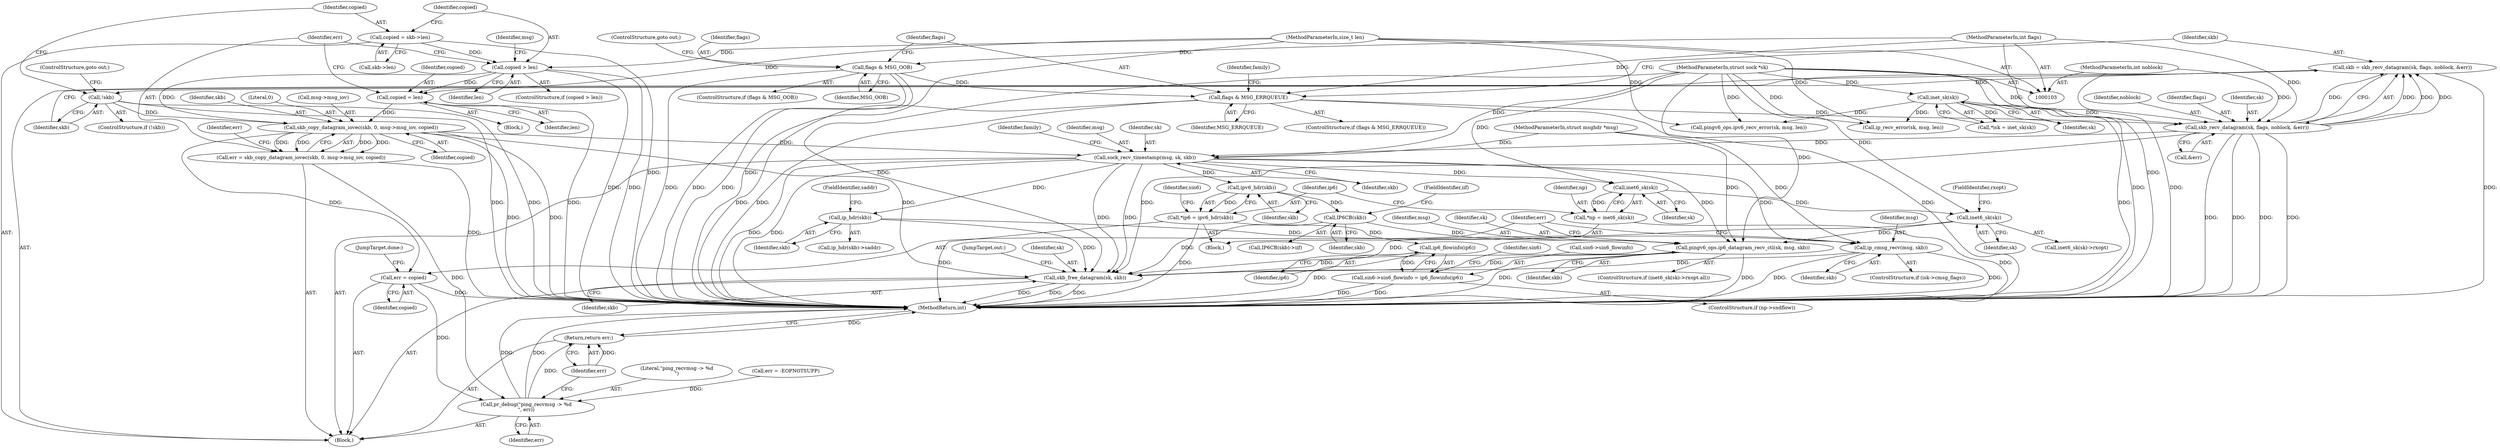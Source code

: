 digraph "0_linux_cf970c002d270c36202bd5b9c2804d3097a52da0@API" {
"1000199" [label="(Call,skb_copy_datagram_iovec(skb, 0, msg->msg_iov, copied))"];
"1000176" [label="(Call,!skb)"];
"1000167" [label="(Call,skb = skb_recv_datagram(sk, flags, noblock, &err))"];
"1000169" [label="(Call,skb_recv_datagram(sk, flags, noblock, &err))"];
"1000115" [label="(Call,inet_sk(sk))"];
"1000105" [label="(MethodParameterIn,struct sock *sk)"];
"1000142" [label="(Call,flags & MSG_ERRQUEUE)"];
"1000137" [label="(Call,flags & MSG_OOB)"];
"1000109" [label="(MethodParameterIn,int flags)"];
"1000108" [label="(MethodParameterIn,int noblock)"];
"1000185" [label="(Call,copied > len)"];
"1000179" [label="(Call,copied = skb->len)"];
"1000107" [label="(MethodParameterIn,size_t len)"];
"1000194" [label="(Call,copied = len)"];
"1000197" [label="(Call,err = skb_copy_datagram_iovec(skb, 0, msg->msg_iov, copied))"];
"1000365" [label="(Call,pr_debug(\"ping_recvmsg -> %d\n\", err))"];
"1000368" [label="(Return,return err;)"];
"1000209" [label="(Call,sock_recv_timestamp(msg, sk, skb))"];
"1000243" [label="(Call,ip_hdr(skb))"];
"1000265" [label="(Call,ip_cmsg_recv(msg, skb))"];
"1000361" [label="(Call,skb_free_datagram(sk, skb))"];
"1000277" [label="(Call,inet6_sk(sk))"];
"1000275" [label="(Call,*np = inet6_sk(sk))"];
"1000346" [label="(Call,inet6_sk(sk))"];
"1000350" [label="(Call,pingv6_ops.ip6_datagram_recv_ctl(sk, msg, skb))"];
"1000282" [label="(Call,ipv6_hdr(skb))"];
"1000280" [label="(Call,*ip6 = ipv6_hdr(skb))"];
"1000322" [label="(Call,ip6_flowinfo(ip6))"];
"1000318" [label="(Call,sin6->sin6_flowinfo = ip6_flowinfo(ip6))"];
"1000334" [label="(Call,IP6CB(skb))"];
"1000357" [label="(Call,err = copied)"];
"1000172" [label="(Identifier,noblock)"];
"1000187" [label="(Identifier,len)"];
"1000265" [label="(Call,ip_cmsg_recv(msg, skb))"];
"1000194" [label="(Call,copied = len)"];
"1000175" [label="(ControlStructure,if (!skb))"];
"1000106" [label="(MethodParameterIn,struct msghdr *msg)"];
"1000369" [label="(Identifier,err)"];
"1000347" [label="(Identifier,sk)"];
"1000322" [label="(Call,ip6_flowinfo(ip6))"];
"1000277" [label="(Call,inet6_sk(sk))"];
"1000178" [label="(ControlStructure,goto out;)"];
"1000346" [label="(Call,inet6_sk(sk))"];
"1000108" [label="(MethodParameterIn,int noblock)"];
"1000361" [label="(Call,skb_free_datagram(sk, skb))"];
"1000144" [label="(Identifier,MSG_ERRQUEUE)"];
"1000326" [label="(Identifier,sin6)"];
"1000353" [label="(Identifier,skb)"];
"1000286" [label="(Identifier,sin6)"];
"1000111" [label="(Block,)"];
"1000282" [label="(Call,ipv6_hdr(skb))"];
"1000202" [label="(Call,msg->msg_iov)"];
"1000168" [label="(Identifier,skb)"];
"1000107" [label="(MethodParameterIn,size_t len)"];
"1000186" [label="(Identifier,copied)"];
"1000352" [label="(Identifier,msg)"];
"1000176" [label="(Call,!skb)"];
"1000148" [label="(Identifier,family)"];
"1000139" [label="(Identifier,MSG_OOB)"];
"1000343" [label="(ControlStructure,if (inet6_sk(sk)->rxopt.all))"];
"1000368" [label="(Return,return err;)"];
"1000267" [label="(Identifier,skb)"];
"1000359" [label="(Identifier,copied)"];
"1000367" [label="(Identifier,err)"];
"1000196" [label="(Identifier,len)"];
"1000336" [label="(FieldIdentifier,iif)"];
"1000243" [label="(Call,ip_hdr(skb))"];
"1000360" [label="(JumpTarget,done:)"];
"1000199" [label="(Call,skb_copy_datagram_iovec(skb, 0, msg->msg_iov, copied))"];
"1000212" [label="(Identifier,skb)"];
"1000280" [label="(Call,*ip6 = ipv6_hdr(skb))"];
"1000200" [label="(Identifier,skb)"];
"1000281" [label="(Identifier,ip6)"];
"1000197" [label="(Call,err = skb_copy_datagram_iovec(skb, 0, msg->msg_iov, copied))"];
"1000184" [label="(ControlStructure,if (copied > len))"];
"1000143" [label="(Identifier,flags)"];
"1000278" [label="(Identifier,sk)"];
"1000171" [label="(Identifier,flags)"];
"1000363" [label="(Identifier,skb)"];
"1000140" [label="(ControlStructure,goto out;)"];
"1000137" [label="(Call,flags & MSG_OOB)"];
"1000116" [label="(Identifier,sk)"];
"1000351" [label="(Identifier,sk)"];
"1000366" [label="(Literal,\"ping_recvmsg -> %d\n\")"];
"1000276" [label="(Identifier,np)"];
"1000323" [label="(Identifier,ip6)"];
"1000273" [label="(Block,)"];
"1000275" [label="(Call,*np = inet6_sk(sk))"];
"1000109" [label="(MethodParameterIn,int flags)"];
"1000215" [label="(Identifier,family)"];
"1000210" [label="(Identifier,msg)"];
"1000169" [label="(Call,skb_recv_datagram(sk, flags, noblock, &err))"];
"1000185" [label="(Call,copied > len)"];
"1000205" [label="(Identifier,copied)"];
"1000319" [label="(Call,sin6->sin6_flowinfo)"];
"1000177" [label="(Identifier,skb)"];
"1000138" [label="(Identifier,flags)"];
"1000141" [label="(ControlStructure,if (flags & MSG_ERRQUEUE))"];
"1000318" [label="(Call,sin6->sin6_flowinfo = ip6_flowinfo(ip6))"];
"1000195" [label="(Identifier,copied)"];
"1000191" [label="(Identifier,msg)"];
"1000201" [label="(Literal,0)"];
"1000105" [label="(MethodParameterIn,struct sock *sk)"];
"1000245" [label="(FieldIdentifier,saddr)"];
"1000357" [label="(Call,err = copied)"];
"1000170" [label="(Identifier,sk)"];
"1000350" [label="(Call,pingv6_ops.ip6_datagram_recv_ctl(sk, msg, skb))"];
"1000132" [label="(Call,err = -EOPNOTSUPP)"];
"1000198" [label="(Identifier,err)"];
"1000209" [label="(Call,sock_recv_timestamp(msg, sk, skb))"];
"1000163" [label="(Call,pingv6_ops.ipv6_recv_error(sk, msg, len))"];
"1000113" [label="(Call,*isk = inet_sk(sk))"];
"1000334" [label="(Call,IP6CB(skb))"];
"1000115" [label="(Call,inet_sk(sk))"];
"1000333" [label="(Call,IP6CB(skb)->iif)"];
"1000211" [label="(Identifier,sk)"];
"1000364" [label="(JumpTarget,out:)"];
"1000370" [label="(MethodReturn,int)"];
"1000142" [label="(Call,flags & MSG_ERRQUEUE)"];
"1000179" [label="(Call,copied = skb->len)"];
"1000181" [label="(Call,skb->len)"];
"1000261" [label="(ControlStructure,if (isk->cmsg_flags))"];
"1000348" [label="(FieldIdentifier,rxopt)"];
"1000188" [label="(Block,)"];
"1000314" [label="(ControlStructure,if (np->sndflow))"];
"1000283" [label="(Identifier,skb)"];
"1000242" [label="(Call,ip_hdr(skb)->saddr)"];
"1000362" [label="(Identifier,sk)"];
"1000152" [label="(Call,ip_recv_error(sk, msg, len))"];
"1000173" [label="(Call,&err)"];
"1000244" [label="(Identifier,skb)"];
"1000335" [label="(Identifier,skb)"];
"1000136" [label="(ControlStructure,if (flags & MSG_OOB))"];
"1000358" [label="(Identifier,err)"];
"1000345" [label="(Call,inet6_sk(sk)->rxopt)"];
"1000180" [label="(Identifier,copied)"];
"1000207" [label="(Identifier,err)"];
"1000365" [label="(Call,pr_debug(\"ping_recvmsg -> %d\n\", err))"];
"1000167" [label="(Call,skb = skb_recv_datagram(sk, flags, noblock, &err))"];
"1000266" [label="(Identifier,msg)"];
"1000199" -> "1000197"  [label="AST: "];
"1000199" -> "1000205"  [label="CFG: "];
"1000200" -> "1000199"  [label="AST: "];
"1000201" -> "1000199"  [label="AST: "];
"1000202" -> "1000199"  [label="AST: "];
"1000205" -> "1000199"  [label="AST: "];
"1000197" -> "1000199"  [label="CFG: "];
"1000199" -> "1000370"  [label="DDG: "];
"1000199" -> "1000370"  [label="DDG: "];
"1000199" -> "1000197"  [label="DDG: "];
"1000199" -> "1000197"  [label="DDG: "];
"1000199" -> "1000197"  [label="DDG: "];
"1000199" -> "1000197"  [label="DDG: "];
"1000176" -> "1000199"  [label="DDG: "];
"1000185" -> "1000199"  [label="DDG: "];
"1000194" -> "1000199"  [label="DDG: "];
"1000199" -> "1000209"  [label="DDG: "];
"1000199" -> "1000357"  [label="DDG: "];
"1000199" -> "1000361"  [label="DDG: "];
"1000176" -> "1000175"  [label="AST: "];
"1000176" -> "1000177"  [label="CFG: "];
"1000177" -> "1000176"  [label="AST: "];
"1000178" -> "1000176"  [label="CFG: "];
"1000180" -> "1000176"  [label="CFG: "];
"1000176" -> "1000370"  [label="DDG: "];
"1000176" -> "1000370"  [label="DDG: "];
"1000167" -> "1000176"  [label="DDG: "];
"1000167" -> "1000111"  [label="AST: "];
"1000167" -> "1000169"  [label="CFG: "];
"1000168" -> "1000167"  [label="AST: "];
"1000169" -> "1000167"  [label="AST: "];
"1000177" -> "1000167"  [label="CFG: "];
"1000167" -> "1000370"  [label="DDG: "];
"1000169" -> "1000167"  [label="DDG: "];
"1000169" -> "1000167"  [label="DDG: "];
"1000169" -> "1000167"  [label="DDG: "];
"1000169" -> "1000167"  [label="DDG: "];
"1000169" -> "1000173"  [label="CFG: "];
"1000170" -> "1000169"  [label="AST: "];
"1000171" -> "1000169"  [label="AST: "];
"1000172" -> "1000169"  [label="AST: "];
"1000173" -> "1000169"  [label="AST: "];
"1000169" -> "1000370"  [label="DDG: "];
"1000169" -> "1000370"  [label="DDG: "];
"1000169" -> "1000370"  [label="DDG: "];
"1000169" -> "1000370"  [label="DDG: "];
"1000115" -> "1000169"  [label="DDG: "];
"1000105" -> "1000169"  [label="DDG: "];
"1000142" -> "1000169"  [label="DDG: "];
"1000109" -> "1000169"  [label="DDG: "];
"1000108" -> "1000169"  [label="DDG: "];
"1000169" -> "1000209"  [label="DDG: "];
"1000169" -> "1000361"  [label="DDG: "];
"1000115" -> "1000113"  [label="AST: "];
"1000115" -> "1000116"  [label="CFG: "];
"1000116" -> "1000115"  [label="AST: "];
"1000113" -> "1000115"  [label="CFG: "];
"1000115" -> "1000370"  [label="DDG: "];
"1000115" -> "1000113"  [label="DDG: "];
"1000105" -> "1000115"  [label="DDG: "];
"1000115" -> "1000152"  [label="DDG: "];
"1000115" -> "1000163"  [label="DDG: "];
"1000105" -> "1000103"  [label="AST: "];
"1000105" -> "1000370"  [label="DDG: "];
"1000105" -> "1000152"  [label="DDG: "];
"1000105" -> "1000163"  [label="DDG: "];
"1000105" -> "1000209"  [label="DDG: "];
"1000105" -> "1000277"  [label="DDG: "];
"1000105" -> "1000346"  [label="DDG: "];
"1000105" -> "1000350"  [label="DDG: "];
"1000105" -> "1000361"  [label="DDG: "];
"1000142" -> "1000141"  [label="AST: "];
"1000142" -> "1000144"  [label="CFG: "];
"1000143" -> "1000142"  [label="AST: "];
"1000144" -> "1000142"  [label="AST: "];
"1000148" -> "1000142"  [label="CFG: "];
"1000168" -> "1000142"  [label="CFG: "];
"1000142" -> "1000370"  [label="DDG: "];
"1000142" -> "1000370"  [label="DDG: "];
"1000142" -> "1000370"  [label="DDG: "];
"1000137" -> "1000142"  [label="DDG: "];
"1000109" -> "1000142"  [label="DDG: "];
"1000137" -> "1000136"  [label="AST: "];
"1000137" -> "1000139"  [label="CFG: "];
"1000138" -> "1000137"  [label="AST: "];
"1000139" -> "1000137"  [label="AST: "];
"1000140" -> "1000137"  [label="CFG: "];
"1000143" -> "1000137"  [label="CFG: "];
"1000137" -> "1000370"  [label="DDG: "];
"1000137" -> "1000370"  [label="DDG: "];
"1000137" -> "1000370"  [label="DDG: "];
"1000109" -> "1000137"  [label="DDG: "];
"1000109" -> "1000103"  [label="AST: "];
"1000109" -> "1000370"  [label="DDG: "];
"1000108" -> "1000103"  [label="AST: "];
"1000108" -> "1000370"  [label="DDG: "];
"1000185" -> "1000184"  [label="AST: "];
"1000185" -> "1000187"  [label="CFG: "];
"1000186" -> "1000185"  [label="AST: "];
"1000187" -> "1000185"  [label="AST: "];
"1000191" -> "1000185"  [label="CFG: "];
"1000198" -> "1000185"  [label="CFG: "];
"1000185" -> "1000370"  [label="DDG: "];
"1000185" -> "1000370"  [label="DDG: "];
"1000179" -> "1000185"  [label="DDG: "];
"1000107" -> "1000185"  [label="DDG: "];
"1000185" -> "1000194"  [label="DDG: "];
"1000179" -> "1000111"  [label="AST: "];
"1000179" -> "1000181"  [label="CFG: "];
"1000180" -> "1000179"  [label="AST: "];
"1000181" -> "1000179"  [label="AST: "];
"1000186" -> "1000179"  [label="CFG: "];
"1000179" -> "1000370"  [label="DDG: "];
"1000107" -> "1000103"  [label="AST: "];
"1000107" -> "1000370"  [label="DDG: "];
"1000107" -> "1000152"  [label="DDG: "];
"1000107" -> "1000163"  [label="DDG: "];
"1000107" -> "1000194"  [label="DDG: "];
"1000194" -> "1000188"  [label="AST: "];
"1000194" -> "1000196"  [label="CFG: "];
"1000195" -> "1000194"  [label="AST: "];
"1000196" -> "1000194"  [label="AST: "];
"1000198" -> "1000194"  [label="CFG: "];
"1000194" -> "1000370"  [label="DDG: "];
"1000197" -> "1000111"  [label="AST: "];
"1000198" -> "1000197"  [label="AST: "];
"1000207" -> "1000197"  [label="CFG: "];
"1000197" -> "1000370"  [label="DDG: "];
"1000197" -> "1000365"  [label="DDG: "];
"1000365" -> "1000111"  [label="AST: "];
"1000365" -> "1000367"  [label="CFG: "];
"1000366" -> "1000365"  [label="AST: "];
"1000367" -> "1000365"  [label="AST: "];
"1000369" -> "1000365"  [label="CFG: "];
"1000365" -> "1000370"  [label="DDG: "];
"1000365" -> "1000370"  [label="DDG: "];
"1000357" -> "1000365"  [label="DDG: "];
"1000132" -> "1000365"  [label="DDG: "];
"1000365" -> "1000368"  [label="DDG: "];
"1000368" -> "1000111"  [label="AST: "];
"1000368" -> "1000369"  [label="CFG: "];
"1000369" -> "1000368"  [label="AST: "];
"1000370" -> "1000368"  [label="CFG: "];
"1000368" -> "1000370"  [label="DDG: "];
"1000369" -> "1000368"  [label="DDG: "];
"1000209" -> "1000111"  [label="AST: "];
"1000209" -> "1000212"  [label="CFG: "];
"1000210" -> "1000209"  [label="AST: "];
"1000211" -> "1000209"  [label="AST: "];
"1000212" -> "1000209"  [label="AST: "];
"1000215" -> "1000209"  [label="CFG: "];
"1000209" -> "1000370"  [label="DDG: "];
"1000209" -> "1000370"  [label="DDG: "];
"1000106" -> "1000209"  [label="DDG: "];
"1000209" -> "1000243"  [label="DDG: "];
"1000209" -> "1000265"  [label="DDG: "];
"1000209" -> "1000277"  [label="DDG: "];
"1000209" -> "1000282"  [label="DDG: "];
"1000209" -> "1000350"  [label="DDG: "];
"1000209" -> "1000361"  [label="DDG: "];
"1000209" -> "1000361"  [label="DDG: "];
"1000243" -> "1000242"  [label="AST: "];
"1000243" -> "1000244"  [label="CFG: "];
"1000244" -> "1000243"  [label="AST: "];
"1000245" -> "1000243"  [label="CFG: "];
"1000243" -> "1000265"  [label="DDG: "];
"1000243" -> "1000361"  [label="DDG: "];
"1000265" -> "1000261"  [label="AST: "];
"1000265" -> "1000267"  [label="CFG: "];
"1000266" -> "1000265"  [label="AST: "];
"1000267" -> "1000265"  [label="AST: "];
"1000358" -> "1000265"  [label="CFG: "];
"1000265" -> "1000370"  [label="DDG: "];
"1000265" -> "1000370"  [label="DDG: "];
"1000106" -> "1000265"  [label="DDG: "];
"1000265" -> "1000361"  [label="DDG: "];
"1000361" -> "1000111"  [label="AST: "];
"1000361" -> "1000363"  [label="CFG: "];
"1000362" -> "1000361"  [label="AST: "];
"1000363" -> "1000361"  [label="AST: "];
"1000364" -> "1000361"  [label="CFG: "];
"1000361" -> "1000370"  [label="DDG: "];
"1000361" -> "1000370"  [label="DDG: "];
"1000361" -> "1000370"  [label="DDG: "];
"1000350" -> "1000361"  [label="DDG: "];
"1000350" -> "1000361"  [label="DDG: "];
"1000346" -> "1000361"  [label="DDG: "];
"1000334" -> "1000361"  [label="DDG: "];
"1000277" -> "1000275"  [label="AST: "];
"1000277" -> "1000278"  [label="CFG: "];
"1000278" -> "1000277"  [label="AST: "];
"1000275" -> "1000277"  [label="CFG: "];
"1000277" -> "1000275"  [label="DDG: "];
"1000277" -> "1000346"  [label="DDG: "];
"1000275" -> "1000273"  [label="AST: "];
"1000276" -> "1000275"  [label="AST: "];
"1000281" -> "1000275"  [label="CFG: "];
"1000275" -> "1000370"  [label="DDG: "];
"1000346" -> "1000345"  [label="AST: "];
"1000346" -> "1000347"  [label="CFG: "];
"1000347" -> "1000346"  [label="AST: "];
"1000348" -> "1000346"  [label="CFG: "];
"1000346" -> "1000350"  [label="DDG: "];
"1000350" -> "1000343"  [label="AST: "];
"1000350" -> "1000353"  [label="CFG: "];
"1000351" -> "1000350"  [label="AST: "];
"1000352" -> "1000350"  [label="AST: "];
"1000353" -> "1000350"  [label="AST: "];
"1000358" -> "1000350"  [label="CFG: "];
"1000350" -> "1000370"  [label="DDG: "];
"1000350" -> "1000370"  [label="DDG: "];
"1000106" -> "1000350"  [label="DDG: "];
"1000334" -> "1000350"  [label="DDG: "];
"1000282" -> "1000280"  [label="AST: "];
"1000282" -> "1000283"  [label="CFG: "];
"1000283" -> "1000282"  [label="AST: "];
"1000280" -> "1000282"  [label="CFG: "];
"1000282" -> "1000280"  [label="DDG: "];
"1000282" -> "1000334"  [label="DDG: "];
"1000280" -> "1000273"  [label="AST: "];
"1000281" -> "1000280"  [label="AST: "];
"1000286" -> "1000280"  [label="CFG: "];
"1000280" -> "1000370"  [label="DDG: "];
"1000280" -> "1000370"  [label="DDG: "];
"1000280" -> "1000322"  [label="DDG: "];
"1000322" -> "1000318"  [label="AST: "];
"1000322" -> "1000323"  [label="CFG: "];
"1000323" -> "1000322"  [label="AST: "];
"1000318" -> "1000322"  [label="CFG: "];
"1000322" -> "1000370"  [label="DDG: "];
"1000322" -> "1000318"  [label="DDG: "];
"1000318" -> "1000314"  [label="AST: "];
"1000319" -> "1000318"  [label="AST: "];
"1000326" -> "1000318"  [label="CFG: "];
"1000318" -> "1000370"  [label="DDG: "];
"1000318" -> "1000370"  [label="DDG: "];
"1000334" -> "1000333"  [label="AST: "];
"1000334" -> "1000335"  [label="CFG: "];
"1000335" -> "1000334"  [label="AST: "];
"1000336" -> "1000334"  [label="CFG: "];
"1000357" -> "1000111"  [label="AST: "];
"1000357" -> "1000359"  [label="CFG: "];
"1000358" -> "1000357"  [label="AST: "];
"1000359" -> "1000357"  [label="AST: "];
"1000360" -> "1000357"  [label="CFG: "];
"1000357" -> "1000370"  [label="DDG: "];
}
